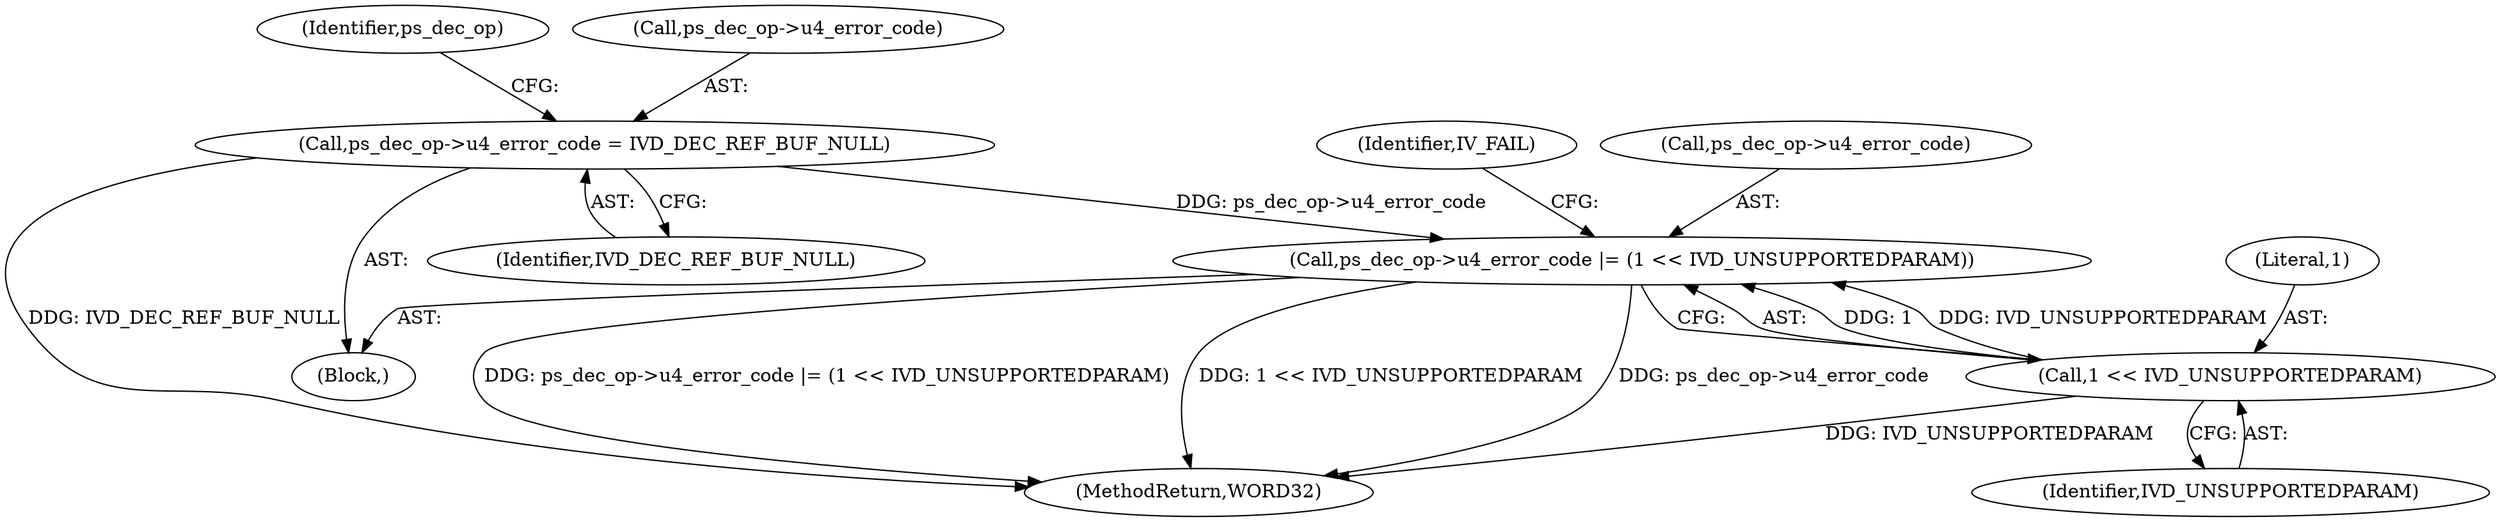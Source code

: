digraph "0_Android_7554755536019e439433c515eeb44e701fb3bfb2@pointer" {
"1000597" [label="(Call,ps_dec_op->u4_error_code |= (1 << IVD_UNSUPPORTEDPARAM))"];
"1000592" [label="(Call,ps_dec_op->u4_error_code = IVD_DEC_REF_BUF_NULL)"];
"1000601" [label="(Call,1 << IVD_UNSUPPORTEDPARAM)"];
"1000596" [label="(Identifier,IVD_DEC_REF_BUF_NULL)"];
"1000603" [label="(Identifier,IVD_UNSUPPORTEDPARAM)"];
"1000597" [label="(Call,ps_dec_op->u4_error_code |= (1 << IVD_UNSUPPORTEDPARAM))"];
"1000592" [label="(Call,ps_dec_op->u4_error_code = IVD_DEC_REF_BUF_NULL)"];
"1000601" [label="(Call,1 << IVD_UNSUPPORTEDPARAM)"];
"1000605" [label="(Identifier,IV_FAIL)"];
"1000591" [label="(Block,)"];
"1000598" [label="(Call,ps_dec_op->u4_error_code)"];
"1000599" [label="(Identifier,ps_dec_op)"];
"1000593" [label="(Call,ps_dec_op->u4_error_code)"];
"1002129" [label="(MethodReturn,WORD32)"];
"1000602" [label="(Literal,1)"];
"1000597" -> "1000591"  [label="AST: "];
"1000597" -> "1000601"  [label="CFG: "];
"1000598" -> "1000597"  [label="AST: "];
"1000601" -> "1000597"  [label="AST: "];
"1000605" -> "1000597"  [label="CFG: "];
"1000597" -> "1002129"  [label="DDG: ps_dec_op->u4_error_code"];
"1000597" -> "1002129"  [label="DDG: ps_dec_op->u4_error_code |= (1 << IVD_UNSUPPORTEDPARAM)"];
"1000597" -> "1002129"  [label="DDG: 1 << IVD_UNSUPPORTEDPARAM"];
"1000592" -> "1000597"  [label="DDG: ps_dec_op->u4_error_code"];
"1000601" -> "1000597"  [label="DDG: 1"];
"1000601" -> "1000597"  [label="DDG: IVD_UNSUPPORTEDPARAM"];
"1000592" -> "1000591"  [label="AST: "];
"1000592" -> "1000596"  [label="CFG: "];
"1000593" -> "1000592"  [label="AST: "];
"1000596" -> "1000592"  [label="AST: "];
"1000599" -> "1000592"  [label="CFG: "];
"1000592" -> "1002129"  [label="DDG: IVD_DEC_REF_BUF_NULL"];
"1000601" -> "1000603"  [label="CFG: "];
"1000602" -> "1000601"  [label="AST: "];
"1000603" -> "1000601"  [label="AST: "];
"1000601" -> "1002129"  [label="DDG: IVD_UNSUPPORTEDPARAM"];
}
